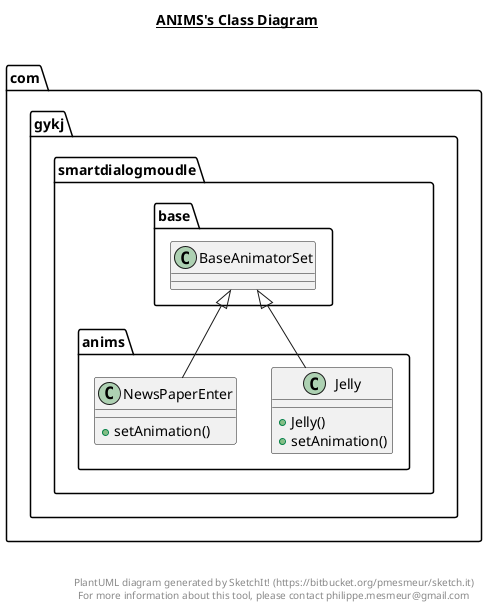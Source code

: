 @startuml

title __ANIMS's Class Diagram__\n

  namespace com.gykj.smartdialogmoudle {
    namespace anims {
      class com.gykj.smartdialogmoudle.anims.Jelly {
          + Jelly()
          + setAnimation()
      }
    }
  }
  

  namespace com.gykj.smartdialogmoudle {
    namespace anims {
      class com.gykj.smartdialogmoudle.anims.NewsPaperEnter {
          + setAnimation()
      }
    }
  }
  

  com.gykj.smartdialogmoudle.anims.Jelly -up-|> com.gykj.smartdialogmoudle.base.BaseAnimatorSet
  com.gykj.smartdialogmoudle.anims.NewsPaperEnter -up-|> com.gykj.smartdialogmoudle.base.BaseAnimatorSet


right footer


PlantUML diagram generated by SketchIt! (https://bitbucket.org/pmesmeur/sketch.it)
For more information about this tool, please contact philippe.mesmeur@gmail.com
endfooter

@enduml
